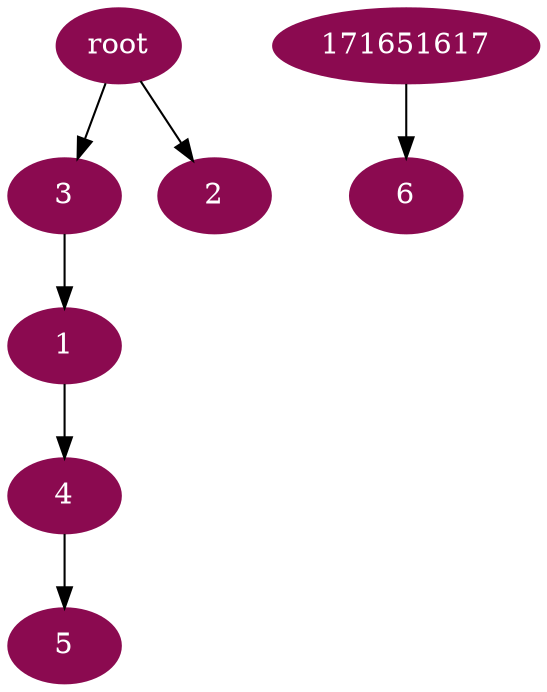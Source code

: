 digraph G {
node [color=deeppink4, style=filled, fontcolor=white];
3 -> 1;
"root" -> 2;
"root" -> 3;
1 -> 4;
4 -> 5;
171651617 -> 6;
}
